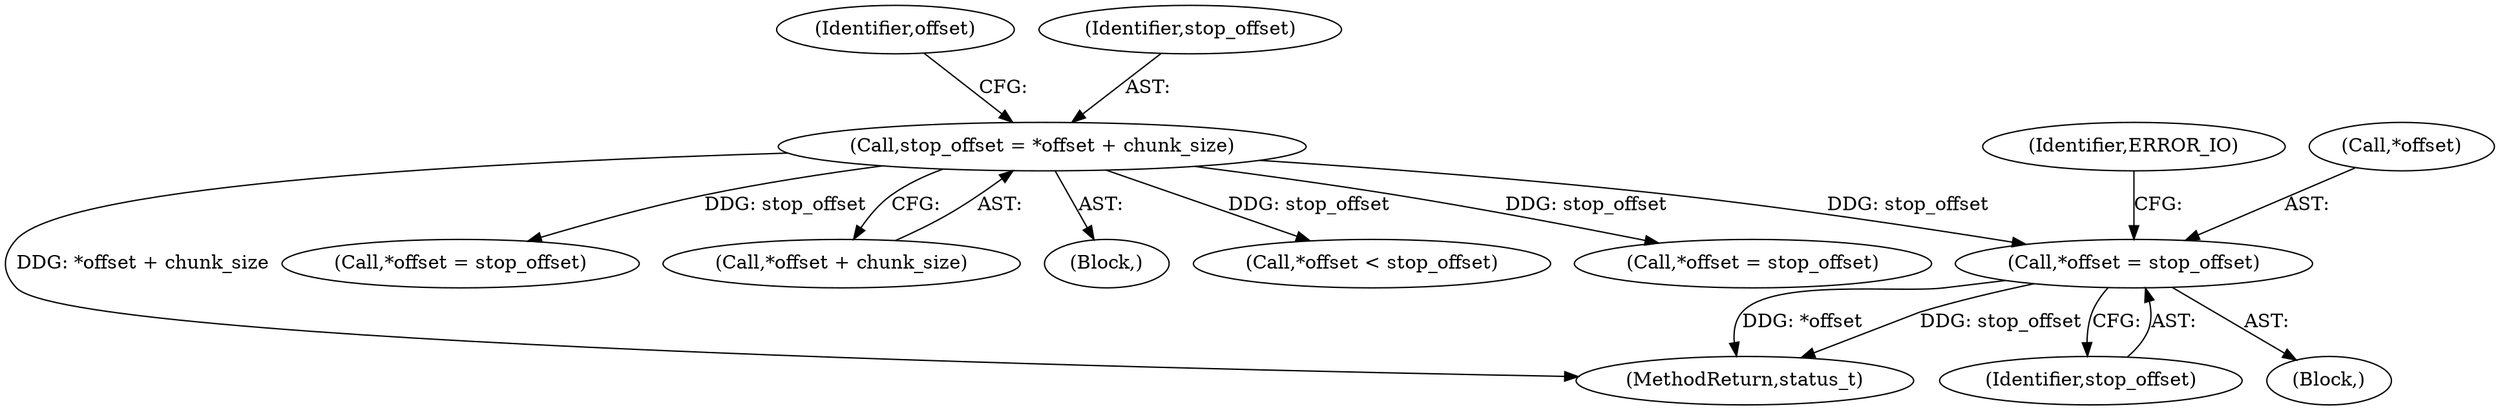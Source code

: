 digraph "0_Android_8a3a2f6ea7defe1a81bb32b3c9f3537f84749b9d@pointer" {
"1003010" [label="(Call,*offset = stop_offset)"];
"1002967" [label="(Call,stop_offset = *offset + chunk_size)"];
"1002975" [label="(Identifier,offset)"];
"1002996" [label="(Call,*offset = stop_offset)"];
"1003923" [label="(MethodReturn,status_t)"];
"1003013" [label="(Identifier,stop_offset)"];
"1002968" [label="(Identifier,stop_offset)"];
"1003022" [label="(Call,*offset = stop_offset)"];
"1003015" [label="(Identifier,ERROR_IO)"];
"1003010" [label="(Call,*offset = stop_offset)"];
"1002969" [label="(Call,*offset + chunk_size)"];
"1002967" [label="(Call,stop_offset = *offset + chunk_size)"];
"1002965" [label="(Block,)"];
"1003011" [label="(Call,*offset)"];
"1003009" [label="(Block,)"];
"1003034" [label="(Call,*offset < stop_offset)"];
"1003010" -> "1003009"  [label="AST: "];
"1003010" -> "1003013"  [label="CFG: "];
"1003011" -> "1003010"  [label="AST: "];
"1003013" -> "1003010"  [label="AST: "];
"1003015" -> "1003010"  [label="CFG: "];
"1003010" -> "1003923"  [label="DDG: stop_offset"];
"1003010" -> "1003923"  [label="DDG: *offset"];
"1002967" -> "1003010"  [label="DDG: stop_offset"];
"1002967" -> "1002965"  [label="AST: "];
"1002967" -> "1002969"  [label="CFG: "];
"1002968" -> "1002967"  [label="AST: "];
"1002969" -> "1002967"  [label="AST: "];
"1002975" -> "1002967"  [label="CFG: "];
"1002967" -> "1003923"  [label="DDG: *offset + chunk_size"];
"1002967" -> "1002996"  [label="DDG: stop_offset"];
"1002967" -> "1003022"  [label="DDG: stop_offset"];
"1002967" -> "1003034"  [label="DDG: stop_offset"];
}
